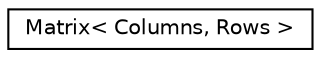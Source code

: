 digraph "Graphical Class Hierarchy"
{
  edge [fontname="Helvetica",fontsize="10",labelfontname="Helvetica",labelfontsize="10"];
  node [fontname="Helvetica",fontsize="10",shape=record];
  rankdir="LR";
  Node0 [label="Matrix\< Columns, Rows \>",height=0.2,width=0.4,color="black", fillcolor="white", style="filled",URL="$struct_matrix.html",tooltip="Matrix type, used to set uniforms in GLSL. "];
}

